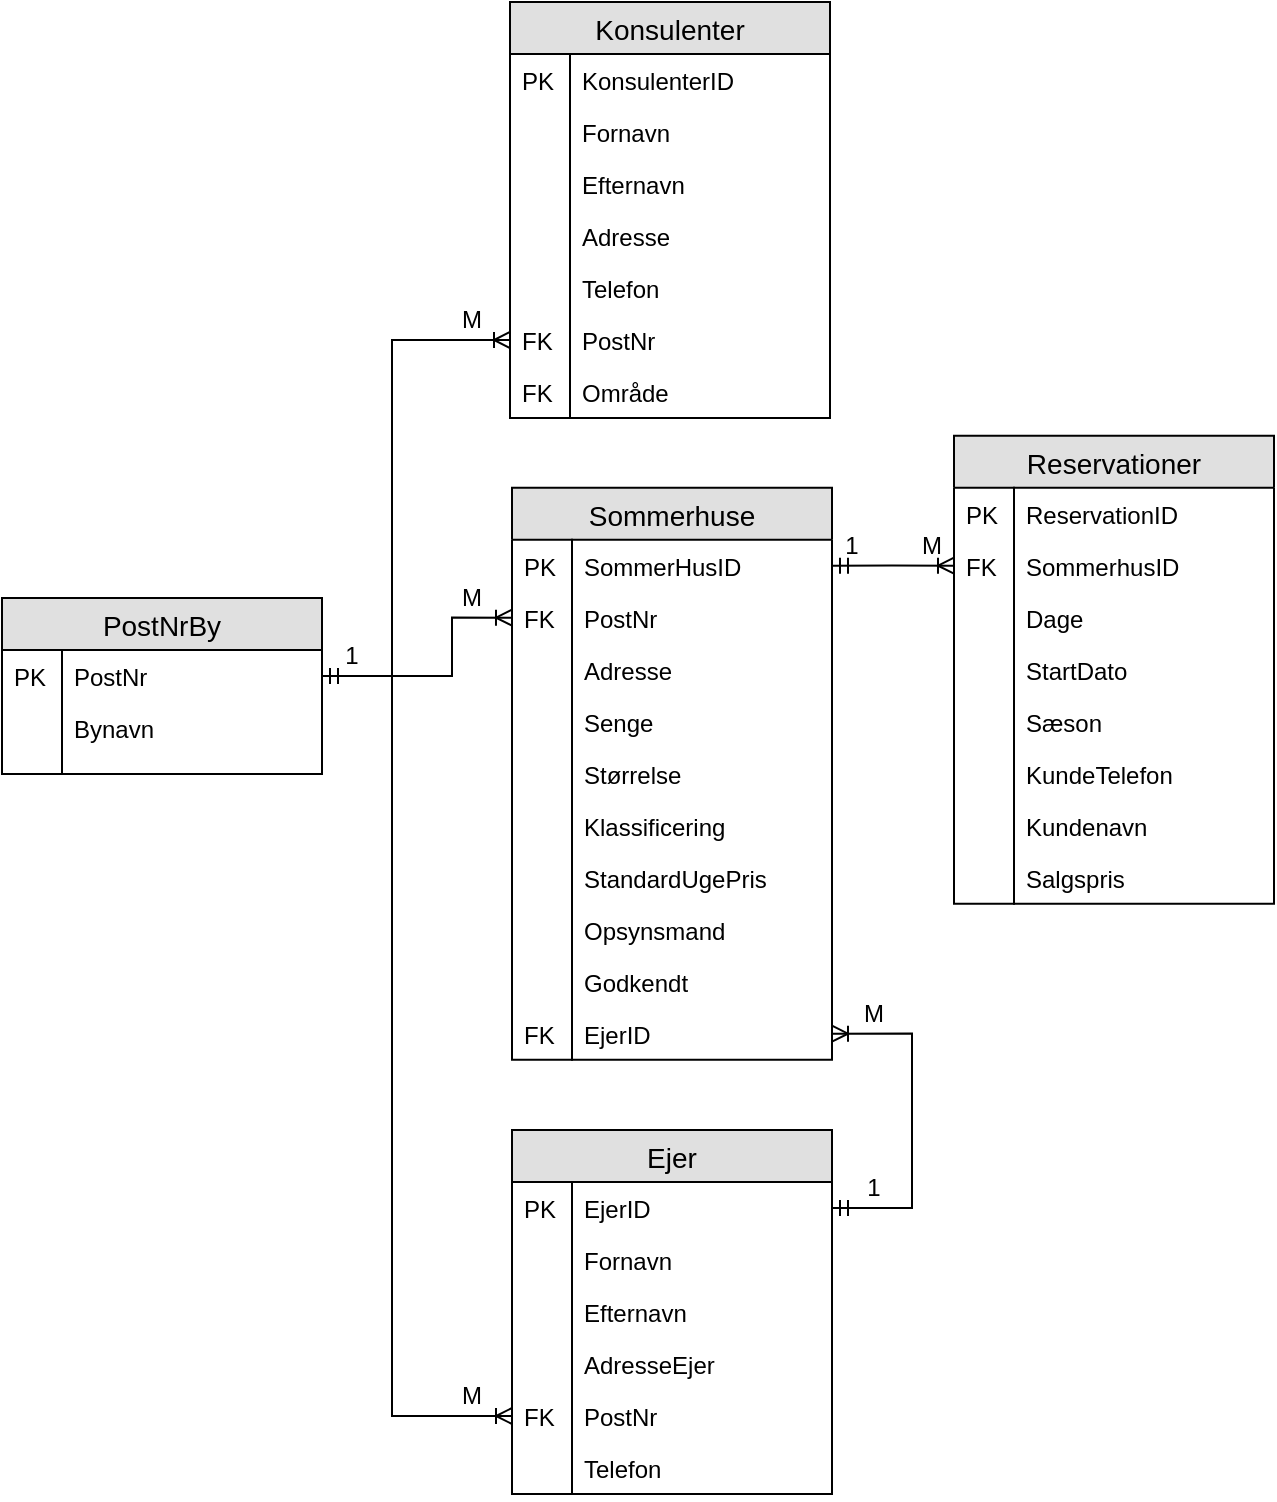 <mxfile version="12.0.0" type="github" pages="1"><diagram id="aWeNRzj_fBBQH-_iJYAg" name="Page-1"><mxGraphModel dx="970" dy="1952" grid="1" gridSize="10" guides="1" tooltips="1" connect="1" arrows="1" fold="1" page="1" pageScale="1" pageWidth="827" pageHeight="1169" math="0" shadow="0"><root><mxCell id="0"/><mxCell id="1" parent="0"/><mxCell id="4VPi1CIGesvPB4sk9wYv-41" value="PostNrBy" style="swimlane;fontStyle=0;childLayout=stackLayout;horizontal=1;startSize=26;fillColor=#e0e0e0;horizontalStack=0;resizeParent=1;resizeParentMax=0;resizeLast=0;collapsible=1;marginBottom=0;swimlaneFillColor=#ffffff;align=center;fontSize=14;" vertex="1" parent="1"><mxGeometry x="965" y="-825" width="160" height="88" as="geometry"><mxRectangle x="1090" y="180" width="70" height="26" as="alternateBounds"/></mxGeometry></mxCell><mxCell id="4VPi1CIGesvPB4sk9wYv-44" value="PostNr" style="shape=partialRectangle;top=0;left=0;right=0;bottom=0;align=left;verticalAlign=top;fillColor=none;spacingLeft=34;spacingRight=4;overflow=hidden;rotatable=0;points=[[0,0.5],[1,0.5]];portConstraint=eastwest;dropTarget=0;fontSize=12;" vertex="1" parent="4VPi1CIGesvPB4sk9wYv-41"><mxGeometry y="26" width="160" height="26" as="geometry"/></mxCell><mxCell id="4VPi1CIGesvPB4sk9wYv-45" value="PK" style="shape=partialRectangle;top=0;left=0;bottom=0;fillColor=none;align=left;verticalAlign=top;spacingLeft=4;spacingRight=4;overflow=hidden;rotatable=0;points=[];portConstraint=eastwest;part=1;fontSize=12;" vertex="1" connectable="0" parent="4VPi1CIGesvPB4sk9wYv-44"><mxGeometry width="30" height="26" as="geometry"/></mxCell><mxCell id="4VPi1CIGesvPB4sk9wYv-46" value="Bynavn" style="shape=partialRectangle;top=0;left=0;right=0;bottom=0;align=left;verticalAlign=top;fillColor=none;spacingLeft=34;spacingRight=4;overflow=hidden;rotatable=0;points=[[0,0.5],[1,0.5]];portConstraint=eastwest;dropTarget=0;fontSize=12;" vertex="1" parent="4VPi1CIGesvPB4sk9wYv-41"><mxGeometry y="52" width="160" height="26" as="geometry"/></mxCell><mxCell id="4VPi1CIGesvPB4sk9wYv-47" value="" style="shape=partialRectangle;top=0;left=0;bottom=0;fillColor=none;align=left;verticalAlign=top;spacingLeft=4;spacingRight=4;overflow=hidden;rotatable=0;points=[];portConstraint=eastwest;part=1;fontSize=12;" vertex="1" connectable="0" parent="4VPi1CIGesvPB4sk9wYv-46"><mxGeometry width="30" height="26" as="geometry"/></mxCell><mxCell id="4VPi1CIGesvPB4sk9wYv-50" value="" style="shape=partialRectangle;top=0;left=0;right=0;bottom=0;align=left;verticalAlign=top;fillColor=none;spacingLeft=34;spacingRight=4;overflow=hidden;rotatable=0;points=[[0,0.5],[1,0.5]];portConstraint=eastwest;dropTarget=0;fontSize=12;" vertex="1" parent="4VPi1CIGesvPB4sk9wYv-41"><mxGeometry y="78" width="160" height="10" as="geometry"/></mxCell><mxCell id="4VPi1CIGesvPB4sk9wYv-51" value="" style="shape=partialRectangle;top=0;left=0;bottom=0;fillColor=none;align=left;verticalAlign=top;spacingLeft=4;spacingRight=4;overflow=hidden;rotatable=0;points=[];portConstraint=eastwest;part=1;fontSize=12;" vertex="1" connectable="0" parent="4VPi1CIGesvPB4sk9wYv-50"><mxGeometry width="30" height="10" as="geometry"/></mxCell><mxCell id="4VPi1CIGesvPB4sk9wYv-52" value="Konsulenter" style="swimlane;fontStyle=0;childLayout=stackLayout;horizontal=1;startSize=26;fillColor=#e0e0e0;horizontalStack=0;resizeParent=1;resizeParentMax=0;resizeLast=0;collapsible=1;marginBottom=0;swimlaneFillColor=#ffffff;align=center;fontSize=14;" vertex="1" parent="1"><mxGeometry x="1219" y="-1123" width="160" height="208" as="geometry"><mxRectangle x="1090" y="180" width="70" height="26" as="alternateBounds"/></mxGeometry></mxCell><mxCell id="4VPi1CIGesvPB4sk9wYv-53" value="KonsulenterID" style="shape=partialRectangle;top=0;left=0;right=0;bottom=0;align=left;verticalAlign=top;fillColor=none;spacingLeft=34;spacingRight=4;overflow=hidden;rotatable=0;points=[[0,0.5],[1,0.5]];portConstraint=eastwest;dropTarget=0;fontSize=12;" vertex="1" parent="4VPi1CIGesvPB4sk9wYv-52"><mxGeometry y="26" width="160" height="26" as="geometry"/></mxCell><mxCell id="4VPi1CIGesvPB4sk9wYv-54" value="PK" style="shape=partialRectangle;top=0;left=0;bottom=0;fillColor=none;align=left;verticalAlign=top;spacingLeft=4;spacingRight=4;overflow=hidden;rotatable=0;points=[];portConstraint=eastwest;part=1;fontSize=12;" vertex="1" connectable="0" parent="4VPi1CIGesvPB4sk9wYv-53"><mxGeometry width="30" height="26" as="geometry"/></mxCell><mxCell id="4VPi1CIGesvPB4sk9wYv-55" value="Fornavn" style="shape=partialRectangle;top=0;left=0;right=0;bottom=0;align=left;verticalAlign=top;fillColor=none;spacingLeft=34;spacingRight=4;overflow=hidden;rotatable=0;points=[[0,0.5],[1,0.5]];portConstraint=eastwest;dropTarget=0;fontSize=12;" vertex="1" parent="4VPi1CIGesvPB4sk9wYv-52"><mxGeometry y="52" width="160" height="26" as="geometry"/></mxCell><mxCell id="4VPi1CIGesvPB4sk9wYv-56" value="" style="shape=partialRectangle;top=0;left=0;bottom=0;fillColor=none;align=left;verticalAlign=top;spacingLeft=4;spacingRight=4;overflow=hidden;rotatable=0;points=[];portConstraint=eastwest;part=1;fontSize=12;" vertex="1" connectable="0" parent="4VPi1CIGesvPB4sk9wYv-55"><mxGeometry width="30" height="26" as="geometry"/></mxCell><mxCell id="4VPi1CIGesvPB4sk9wYv-66" value="Efternavn" style="shape=partialRectangle;top=0;left=0;right=0;bottom=0;align=left;verticalAlign=top;fillColor=none;spacingLeft=34;spacingRight=4;overflow=hidden;rotatable=0;points=[[0,0.5],[1,0.5]];portConstraint=eastwest;dropTarget=0;fontSize=12;" vertex="1" parent="4VPi1CIGesvPB4sk9wYv-52"><mxGeometry y="78" width="160" height="26" as="geometry"/></mxCell><mxCell id="4VPi1CIGesvPB4sk9wYv-67" value="" style="shape=partialRectangle;top=0;left=0;bottom=0;fillColor=none;align=left;verticalAlign=top;spacingLeft=4;spacingRight=4;overflow=hidden;rotatable=0;points=[];portConstraint=eastwest;part=1;fontSize=12;" vertex="1" connectable="0" parent="4VPi1CIGesvPB4sk9wYv-66"><mxGeometry width="30" height="26" as="geometry"/></mxCell><mxCell id="4VPi1CIGesvPB4sk9wYv-68" value="Adresse" style="shape=partialRectangle;top=0;left=0;right=0;bottom=0;align=left;verticalAlign=top;fillColor=none;spacingLeft=34;spacingRight=4;overflow=hidden;rotatable=0;points=[[0,0.5],[1,0.5]];portConstraint=eastwest;dropTarget=0;fontSize=12;" vertex="1" parent="4VPi1CIGesvPB4sk9wYv-52"><mxGeometry y="104" width="160" height="26" as="geometry"/></mxCell><mxCell id="4VPi1CIGesvPB4sk9wYv-69" value="" style="shape=partialRectangle;top=0;left=0;bottom=0;fillColor=none;align=left;verticalAlign=top;spacingLeft=4;spacingRight=4;overflow=hidden;rotatable=0;points=[];portConstraint=eastwest;part=1;fontSize=12;" vertex="1" connectable="0" parent="4VPi1CIGesvPB4sk9wYv-68"><mxGeometry width="30" height="26" as="geometry"/></mxCell><mxCell id="4VPi1CIGesvPB4sk9wYv-70" value="Telefon" style="shape=partialRectangle;top=0;left=0;right=0;bottom=0;align=left;verticalAlign=top;fillColor=none;spacingLeft=34;spacingRight=4;overflow=hidden;rotatable=0;points=[[0,0.5],[1,0.5]];portConstraint=eastwest;dropTarget=0;fontSize=12;" vertex="1" parent="4VPi1CIGesvPB4sk9wYv-52"><mxGeometry y="130" width="160" height="26" as="geometry"/></mxCell><mxCell id="4VPi1CIGesvPB4sk9wYv-71" value="" style="shape=partialRectangle;top=0;left=0;bottom=0;fillColor=none;align=left;verticalAlign=top;spacingLeft=4;spacingRight=4;overflow=hidden;rotatable=0;points=[];portConstraint=eastwest;part=1;fontSize=12;" vertex="1" connectable="0" parent="4VPi1CIGesvPB4sk9wYv-70"><mxGeometry width="30" height="26" as="geometry"/></mxCell><mxCell id="4VPi1CIGesvPB4sk9wYv-72" value="PostNr" style="shape=partialRectangle;top=0;left=0;right=0;bottom=0;align=left;verticalAlign=top;fillColor=none;spacingLeft=34;spacingRight=4;overflow=hidden;rotatable=0;points=[[0,0.5],[1,0.5]];portConstraint=eastwest;dropTarget=0;fontSize=12;" vertex="1" parent="4VPi1CIGesvPB4sk9wYv-52"><mxGeometry y="156" width="160" height="26" as="geometry"/></mxCell><mxCell id="4VPi1CIGesvPB4sk9wYv-73" value="FK" style="shape=partialRectangle;top=0;left=0;bottom=0;fillColor=none;align=left;verticalAlign=top;spacingLeft=4;spacingRight=4;overflow=hidden;rotatable=0;points=[];portConstraint=eastwest;part=1;fontSize=12;" vertex="1" connectable="0" parent="4VPi1CIGesvPB4sk9wYv-72"><mxGeometry width="30" height="26" as="geometry"/></mxCell><mxCell id="4VPi1CIGesvPB4sk9wYv-74" value="Område" style="shape=partialRectangle;top=0;left=0;right=0;bottom=0;align=left;verticalAlign=top;fillColor=none;spacingLeft=34;spacingRight=4;overflow=hidden;rotatable=0;points=[[0,0.5],[1,0.5]];portConstraint=eastwest;dropTarget=0;fontSize=12;" vertex="1" parent="4VPi1CIGesvPB4sk9wYv-52"><mxGeometry y="182" width="160" height="26" as="geometry"/></mxCell><mxCell id="4VPi1CIGesvPB4sk9wYv-75" value="FK" style="shape=partialRectangle;top=0;left=0;bottom=0;fillColor=none;align=left;verticalAlign=top;spacingLeft=4;spacingRight=4;overflow=hidden;rotatable=0;points=[];portConstraint=eastwest;part=1;fontSize=12;" vertex="1" connectable="0" parent="4VPi1CIGesvPB4sk9wYv-74"><mxGeometry width="30" height="26" as="geometry"/></mxCell><mxCell id="4VPi1CIGesvPB4sk9wYv-91" style="edgeStyle=orthogonalEdgeStyle;rounded=0;orthogonalLoop=1;jettySize=auto;html=1;exitX=0;exitY=0.5;exitDx=0;exitDy=0;entryX=1;entryY=0.5;entryDx=0;entryDy=0;endArrow=ERmandOne;endFill=0;startArrow=ERoneToMany;startFill=0;" edge="1" parent="1" source="4VPi1CIGesvPB4sk9wYv-72" target="4VPi1CIGesvPB4sk9wYv-44"><mxGeometry relative="1" as="geometry"><Array as="points"><mxPoint x="1160" y="-954"/><mxPoint x="1160" y="-786"/></Array></mxGeometry></mxCell><mxCell id="4VPi1CIGesvPB4sk9wYv-92" value="Ejer" style="swimlane;fontStyle=0;childLayout=stackLayout;horizontal=1;startSize=26;fillColor=#e0e0e0;horizontalStack=0;resizeParent=1;resizeParentMax=0;resizeLast=0;collapsible=1;marginBottom=0;swimlaneFillColor=#ffffff;align=center;fontSize=14;" vertex="1" parent="1"><mxGeometry x="1220" y="-559" width="160" height="182" as="geometry"><mxRectangle x="1090" y="180" width="70" height="26" as="alternateBounds"/></mxGeometry></mxCell><mxCell id="4VPi1CIGesvPB4sk9wYv-93" value="EjerID" style="shape=partialRectangle;top=0;left=0;right=0;bottom=0;align=left;verticalAlign=top;fillColor=none;spacingLeft=34;spacingRight=4;overflow=hidden;rotatable=0;points=[[0,0.5],[1,0.5]];portConstraint=eastwest;dropTarget=0;fontSize=12;" vertex="1" parent="4VPi1CIGesvPB4sk9wYv-92"><mxGeometry y="26" width="160" height="26" as="geometry"/></mxCell><mxCell id="4VPi1CIGesvPB4sk9wYv-94" value="PK" style="shape=partialRectangle;top=0;left=0;bottom=0;fillColor=none;align=left;verticalAlign=top;spacingLeft=4;spacingRight=4;overflow=hidden;rotatable=0;points=[];portConstraint=eastwest;part=1;fontSize=12;" vertex="1" connectable="0" parent="4VPi1CIGesvPB4sk9wYv-93"><mxGeometry width="30" height="26" as="geometry"/></mxCell><mxCell id="4VPi1CIGesvPB4sk9wYv-95" value="Fornavn" style="shape=partialRectangle;top=0;left=0;right=0;bottom=0;align=left;verticalAlign=top;fillColor=none;spacingLeft=34;spacingRight=4;overflow=hidden;rotatable=0;points=[[0,0.5],[1,0.5]];portConstraint=eastwest;dropTarget=0;fontSize=12;" vertex="1" parent="4VPi1CIGesvPB4sk9wYv-92"><mxGeometry y="52" width="160" height="26" as="geometry"/></mxCell><mxCell id="4VPi1CIGesvPB4sk9wYv-96" value="" style="shape=partialRectangle;top=0;left=0;bottom=0;fillColor=none;align=left;verticalAlign=top;spacingLeft=4;spacingRight=4;overflow=hidden;rotatable=0;points=[];portConstraint=eastwest;part=1;fontSize=12;" vertex="1" connectable="0" parent="4VPi1CIGesvPB4sk9wYv-95"><mxGeometry width="30" height="26" as="geometry"/></mxCell><mxCell id="4VPi1CIGesvPB4sk9wYv-97" value="Efternavn" style="shape=partialRectangle;top=0;left=0;right=0;bottom=0;align=left;verticalAlign=top;fillColor=none;spacingLeft=34;spacingRight=4;overflow=hidden;rotatable=0;points=[[0,0.5],[1,0.5]];portConstraint=eastwest;dropTarget=0;fontSize=12;" vertex="1" parent="4VPi1CIGesvPB4sk9wYv-92"><mxGeometry y="78" width="160" height="26" as="geometry"/></mxCell><mxCell id="4VPi1CIGesvPB4sk9wYv-98" value="" style="shape=partialRectangle;top=0;left=0;bottom=0;fillColor=none;align=left;verticalAlign=top;spacingLeft=4;spacingRight=4;overflow=hidden;rotatable=0;points=[];portConstraint=eastwest;part=1;fontSize=12;" vertex="1" connectable="0" parent="4VPi1CIGesvPB4sk9wYv-97"><mxGeometry width="30" height="26" as="geometry"/></mxCell><mxCell id="4VPi1CIGesvPB4sk9wYv-99" value="AdresseEjer" style="shape=partialRectangle;top=0;left=0;right=0;bottom=0;align=left;verticalAlign=top;fillColor=none;spacingLeft=34;spacingRight=4;overflow=hidden;rotatable=0;points=[[0,0.5],[1,0.5]];portConstraint=eastwest;dropTarget=0;fontSize=12;" vertex="1" parent="4VPi1CIGesvPB4sk9wYv-92"><mxGeometry y="104" width="160" height="26" as="geometry"/></mxCell><mxCell id="4VPi1CIGesvPB4sk9wYv-100" value="" style="shape=partialRectangle;top=0;left=0;bottom=0;fillColor=none;align=left;verticalAlign=top;spacingLeft=4;spacingRight=4;overflow=hidden;rotatable=0;points=[];portConstraint=eastwest;part=1;fontSize=12;" vertex="1" connectable="0" parent="4VPi1CIGesvPB4sk9wYv-99"><mxGeometry width="30" height="26" as="geometry"/></mxCell><mxCell id="4VPi1CIGesvPB4sk9wYv-101" value="PostNr" style="shape=partialRectangle;top=0;left=0;right=0;bottom=0;align=left;verticalAlign=top;fillColor=none;spacingLeft=34;spacingRight=4;overflow=hidden;rotatable=0;points=[[0,0.5],[1,0.5]];portConstraint=eastwest;dropTarget=0;fontSize=12;" vertex="1" parent="4VPi1CIGesvPB4sk9wYv-92"><mxGeometry y="130" width="160" height="26" as="geometry"/></mxCell><mxCell id="4VPi1CIGesvPB4sk9wYv-102" value="FK" style="shape=partialRectangle;top=0;left=0;bottom=0;fillColor=none;align=left;verticalAlign=top;spacingLeft=4;spacingRight=4;overflow=hidden;rotatable=0;points=[];portConstraint=eastwest;part=1;fontSize=12;" vertex="1" connectable="0" parent="4VPi1CIGesvPB4sk9wYv-101"><mxGeometry width="30" height="26" as="geometry"/></mxCell><mxCell id="4VPi1CIGesvPB4sk9wYv-103" value="Telefon" style="shape=partialRectangle;top=0;left=0;right=0;bottom=0;align=left;verticalAlign=top;fillColor=none;spacingLeft=34;spacingRight=4;overflow=hidden;rotatable=0;points=[[0,0.5],[1,0.5]];portConstraint=eastwest;dropTarget=0;fontSize=12;" vertex="1" parent="4VPi1CIGesvPB4sk9wYv-92"><mxGeometry y="156" width="160" height="26" as="geometry"/></mxCell><mxCell id="4VPi1CIGesvPB4sk9wYv-104" value="" style="shape=partialRectangle;top=0;left=0;bottom=0;fillColor=none;align=left;verticalAlign=top;spacingLeft=4;spacingRight=4;overflow=hidden;rotatable=0;points=[];portConstraint=eastwest;part=1;fontSize=12;" vertex="1" connectable="0" parent="4VPi1CIGesvPB4sk9wYv-103"><mxGeometry width="30" height="26" as="geometry"/></mxCell><mxCell id="4VPi1CIGesvPB4sk9wYv-107" style="edgeStyle=orthogonalEdgeStyle;rounded=0;orthogonalLoop=1;jettySize=auto;html=1;exitX=0;exitY=0.5;exitDx=0;exitDy=0;entryX=1;entryY=0.5;entryDx=0;entryDy=0;endArrow=ERmandOne;endFill=0;startArrow=ERoneToMany;startFill=0;" edge="1" parent="1" source="4VPi1CIGesvPB4sk9wYv-101" target="4VPi1CIGesvPB4sk9wYv-44"><mxGeometry relative="1" as="geometry"><mxPoint x="1203.429" y="-833" as="sourcePoint"/><mxPoint x="1039.143" y="-921.571" as="targetPoint"/><Array as="points"><mxPoint x="1160" y="-416"/><mxPoint x="1160" y="-786"/></Array></mxGeometry></mxCell><mxCell id="4VPi1CIGesvPB4sk9wYv-110" value="Sommerhuse" style="swimlane;fontStyle=0;childLayout=stackLayout;horizontal=1;startSize=26;fillColor=#e0e0e0;horizontalStack=0;resizeParent=1;resizeParentMax=0;resizeLast=0;collapsible=1;marginBottom=0;swimlaneFillColor=#ffffff;align=center;fontSize=14;" vertex="1" parent="1"><mxGeometry x="1220" y="-880.167" width="160" height="286" as="geometry"><mxRectangle x="1090" y="180" width="70" height="26" as="alternateBounds"/></mxGeometry></mxCell><mxCell id="4VPi1CIGesvPB4sk9wYv-111" value="SommerHusID" style="shape=partialRectangle;top=0;left=0;right=0;bottom=0;align=left;verticalAlign=top;fillColor=none;spacingLeft=34;spacingRight=4;overflow=hidden;rotatable=0;points=[[0,0.5],[1,0.5]];portConstraint=eastwest;dropTarget=0;fontSize=12;" vertex="1" parent="4VPi1CIGesvPB4sk9wYv-110"><mxGeometry y="26" width="160" height="26" as="geometry"/></mxCell><mxCell id="4VPi1CIGesvPB4sk9wYv-112" value="PK" style="shape=partialRectangle;top=0;left=0;bottom=0;fillColor=none;align=left;verticalAlign=top;spacingLeft=4;spacingRight=4;overflow=hidden;rotatable=0;points=[];portConstraint=eastwest;part=1;fontSize=12;" vertex="1" connectable="0" parent="4VPi1CIGesvPB4sk9wYv-111"><mxGeometry width="30" height="26" as="geometry"/></mxCell><mxCell id="4VPi1CIGesvPB4sk9wYv-113" value="PostNr" style="shape=partialRectangle;top=0;left=0;right=0;bottom=0;align=left;verticalAlign=top;fillColor=none;spacingLeft=34;spacingRight=4;overflow=hidden;rotatable=0;points=[[0,0.5],[1,0.5]];portConstraint=eastwest;dropTarget=0;fontSize=12;" vertex="1" parent="4VPi1CIGesvPB4sk9wYv-110"><mxGeometry y="52" width="160" height="26" as="geometry"/></mxCell><mxCell id="4VPi1CIGesvPB4sk9wYv-114" value="FK" style="shape=partialRectangle;top=0;left=0;bottom=0;fillColor=none;align=left;verticalAlign=top;spacingLeft=4;spacingRight=4;overflow=hidden;rotatable=0;points=[];portConstraint=eastwest;part=1;fontSize=12;" vertex="1" connectable="0" parent="4VPi1CIGesvPB4sk9wYv-113"><mxGeometry width="30" height="26" as="geometry"/></mxCell><mxCell id="4VPi1CIGesvPB4sk9wYv-115" value="Adresse" style="shape=partialRectangle;top=0;left=0;right=0;bottom=0;align=left;verticalAlign=top;fillColor=none;spacingLeft=34;spacingRight=4;overflow=hidden;rotatable=0;points=[[0,0.5],[1,0.5]];portConstraint=eastwest;dropTarget=0;fontSize=12;" vertex="1" parent="4VPi1CIGesvPB4sk9wYv-110"><mxGeometry y="78" width="160" height="26" as="geometry"/></mxCell><mxCell id="4VPi1CIGesvPB4sk9wYv-116" value="" style="shape=partialRectangle;top=0;left=0;bottom=0;fillColor=none;align=left;verticalAlign=top;spacingLeft=4;spacingRight=4;overflow=hidden;rotatable=0;points=[];portConstraint=eastwest;part=1;fontSize=12;" vertex="1" connectable="0" parent="4VPi1CIGesvPB4sk9wYv-115"><mxGeometry width="30" height="26" as="geometry"/></mxCell><mxCell id="4VPi1CIGesvPB4sk9wYv-117" value="Senge" style="shape=partialRectangle;top=0;left=0;right=0;bottom=0;align=left;verticalAlign=top;fillColor=none;spacingLeft=34;spacingRight=4;overflow=hidden;rotatable=0;points=[[0,0.5],[1,0.5]];portConstraint=eastwest;dropTarget=0;fontSize=12;" vertex="1" parent="4VPi1CIGesvPB4sk9wYv-110"><mxGeometry y="104" width="160" height="26" as="geometry"/></mxCell><mxCell id="4VPi1CIGesvPB4sk9wYv-118" value="" style="shape=partialRectangle;top=0;left=0;bottom=0;fillColor=none;align=left;verticalAlign=top;spacingLeft=4;spacingRight=4;overflow=hidden;rotatable=0;points=[];portConstraint=eastwest;part=1;fontSize=12;" vertex="1" connectable="0" parent="4VPi1CIGesvPB4sk9wYv-117"><mxGeometry width="30" height="26" as="geometry"/></mxCell><mxCell id="4VPi1CIGesvPB4sk9wYv-119" value="Størrelse" style="shape=partialRectangle;top=0;left=0;right=0;bottom=0;align=left;verticalAlign=top;fillColor=none;spacingLeft=34;spacingRight=4;overflow=hidden;rotatable=0;points=[[0,0.5],[1,0.5]];portConstraint=eastwest;dropTarget=0;fontSize=12;" vertex="1" parent="4VPi1CIGesvPB4sk9wYv-110"><mxGeometry y="130" width="160" height="26" as="geometry"/></mxCell><mxCell id="4VPi1CIGesvPB4sk9wYv-120" value="" style="shape=partialRectangle;top=0;left=0;bottom=0;fillColor=none;align=left;verticalAlign=top;spacingLeft=4;spacingRight=4;overflow=hidden;rotatable=0;points=[];portConstraint=eastwest;part=1;fontSize=12;" vertex="1" connectable="0" parent="4VPi1CIGesvPB4sk9wYv-119"><mxGeometry width="30" height="26" as="geometry"/></mxCell><mxCell id="4VPi1CIGesvPB4sk9wYv-121" value="Klassificering" style="shape=partialRectangle;top=0;left=0;right=0;bottom=0;align=left;verticalAlign=top;fillColor=none;spacingLeft=34;spacingRight=4;overflow=hidden;rotatable=0;points=[[0,0.5],[1,0.5]];portConstraint=eastwest;dropTarget=0;fontSize=12;" vertex="1" parent="4VPi1CIGesvPB4sk9wYv-110"><mxGeometry y="156" width="160" height="26" as="geometry"/></mxCell><mxCell id="4VPi1CIGesvPB4sk9wYv-122" value="" style="shape=partialRectangle;top=0;left=0;bottom=0;fillColor=none;align=left;verticalAlign=top;spacingLeft=4;spacingRight=4;overflow=hidden;rotatable=0;points=[];portConstraint=eastwest;part=1;fontSize=12;" vertex="1" connectable="0" parent="4VPi1CIGesvPB4sk9wYv-121"><mxGeometry width="30" height="26" as="geometry"/></mxCell><mxCell id="4VPi1CIGesvPB4sk9wYv-123" value="StandardUgePris" style="shape=partialRectangle;top=0;left=0;right=0;bottom=0;align=left;verticalAlign=top;fillColor=none;spacingLeft=34;spacingRight=4;overflow=hidden;rotatable=0;points=[[0,0.5],[1,0.5]];portConstraint=eastwest;dropTarget=0;fontSize=12;" vertex="1" parent="4VPi1CIGesvPB4sk9wYv-110"><mxGeometry y="182" width="160" height="26" as="geometry"/></mxCell><mxCell id="4VPi1CIGesvPB4sk9wYv-124" value="" style="shape=partialRectangle;top=0;left=0;bottom=0;fillColor=none;align=left;verticalAlign=top;spacingLeft=4;spacingRight=4;overflow=hidden;rotatable=0;points=[];portConstraint=eastwest;part=1;fontSize=12;" vertex="1" connectable="0" parent="4VPi1CIGesvPB4sk9wYv-123"><mxGeometry width="30" height="26" as="geometry"/></mxCell><mxCell id="4VPi1CIGesvPB4sk9wYv-130" value="Opsynsmand" style="shape=partialRectangle;top=0;left=0;right=0;bottom=0;align=left;verticalAlign=top;fillColor=none;spacingLeft=34;spacingRight=4;overflow=hidden;rotatable=0;points=[[0,0.5],[1,0.5]];portConstraint=eastwest;dropTarget=0;fontSize=12;" vertex="1" parent="4VPi1CIGesvPB4sk9wYv-110"><mxGeometry y="208" width="160" height="26" as="geometry"/></mxCell><mxCell id="4VPi1CIGesvPB4sk9wYv-131" value="" style="shape=partialRectangle;top=0;left=0;bottom=0;fillColor=none;align=left;verticalAlign=top;spacingLeft=4;spacingRight=4;overflow=hidden;rotatable=0;points=[];portConstraint=eastwest;part=1;fontSize=12;" vertex="1" connectable="0" parent="4VPi1CIGesvPB4sk9wYv-130"><mxGeometry width="30" height="26" as="geometry"/></mxCell><mxCell id="4VPi1CIGesvPB4sk9wYv-134" value="Godkendt" style="shape=partialRectangle;top=0;left=0;right=0;bottom=0;align=left;verticalAlign=top;fillColor=none;spacingLeft=34;spacingRight=4;overflow=hidden;rotatable=0;points=[[0,0.5],[1,0.5]];portConstraint=eastwest;dropTarget=0;fontSize=12;" vertex="1" parent="4VPi1CIGesvPB4sk9wYv-110"><mxGeometry y="234" width="160" height="26" as="geometry"/></mxCell><mxCell id="4VPi1CIGesvPB4sk9wYv-135" value="" style="shape=partialRectangle;top=0;left=0;bottom=0;fillColor=none;align=left;verticalAlign=top;spacingLeft=4;spacingRight=4;overflow=hidden;rotatable=0;points=[];portConstraint=eastwest;part=1;fontSize=12;" vertex="1" connectable="0" parent="4VPi1CIGesvPB4sk9wYv-134"><mxGeometry width="30" height="26" as="geometry"/></mxCell><mxCell id="4VPi1CIGesvPB4sk9wYv-136" value="EjerID" style="shape=partialRectangle;top=0;left=0;right=0;bottom=0;align=left;verticalAlign=top;fillColor=none;spacingLeft=34;spacingRight=4;overflow=hidden;rotatable=0;points=[[0,0.5],[1,0.5]];portConstraint=eastwest;dropTarget=0;fontSize=12;" vertex="1" parent="4VPi1CIGesvPB4sk9wYv-110"><mxGeometry y="260" width="160" height="26" as="geometry"/></mxCell><mxCell id="4VPi1CIGesvPB4sk9wYv-137" value="FK" style="shape=partialRectangle;top=0;left=0;bottom=0;fillColor=none;align=left;verticalAlign=top;spacingLeft=4;spacingRight=4;overflow=hidden;rotatable=0;points=[];portConstraint=eastwest;part=1;fontSize=12;" vertex="1" connectable="0" parent="4VPi1CIGesvPB4sk9wYv-136"><mxGeometry width="30" height="26" as="geometry"/></mxCell><mxCell id="4VPi1CIGesvPB4sk9wYv-125" style="edgeStyle=orthogonalEdgeStyle;rounded=0;orthogonalLoop=1;jettySize=auto;html=1;exitX=0;exitY=0.5;exitDx=0;exitDy=0;entryX=1;entryY=0.5;entryDx=0;entryDy=0;endArrow=ERmandOne;endFill=0;startArrow=ERoneToMany;startFill=0;" edge="1" parent="1" source="4VPi1CIGesvPB4sk9wYv-113" target="4VPi1CIGesvPB4sk9wYv-44"><mxGeometry relative="1" as="geometry"><mxPoint x="1179.412" y="-648.324" as="sourcePoint"/><mxPoint x="1019.412" y="-911.853" as="targetPoint"/><Array as="points"><mxPoint x="1190" y="-815"/><mxPoint x="1190" y="-786"/></Array></mxGeometry></mxCell><mxCell id="4VPi1CIGesvPB4sk9wYv-141" style="edgeStyle=orthogonalEdgeStyle;rounded=0;orthogonalLoop=1;jettySize=auto;html=1;exitX=1;exitY=0.5;exitDx=0;exitDy=0;entryX=1;entryY=0.5;entryDx=0;entryDy=0;endArrow=ERmandOne;endFill=0;startArrow=ERoneToMany;startFill=0;" edge="1" parent="1" source="4VPi1CIGesvPB4sk9wYv-136" target="4VPi1CIGesvPB4sk9wYv-93"><mxGeometry relative="1" as="geometry"><mxPoint x="1593.167" y="-606" as="sourcePoint"/><mxPoint x="1433.167" y="-1006" as="targetPoint"/><Array as="points"><mxPoint x="1420" y="-607"/><mxPoint x="1420" y="-520"/></Array></mxGeometry></mxCell><mxCell id="4VPi1CIGesvPB4sk9wYv-144" value="Reservationer" style="swimlane;fontStyle=0;childLayout=stackLayout;horizontal=1;startSize=26;fillColor=#e0e0e0;horizontalStack=0;resizeParent=1;resizeParentMax=0;resizeLast=0;collapsible=1;marginBottom=0;swimlaneFillColor=#ffffff;align=center;fontSize=14;" vertex="1" parent="1"><mxGeometry x="1441" y="-906.167" width="160" height="234" as="geometry"><mxRectangle x="1090" y="180" width="70" height="26" as="alternateBounds"/></mxGeometry></mxCell><mxCell id="4VPi1CIGesvPB4sk9wYv-145" value="ReservationID" style="shape=partialRectangle;top=0;left=0;right=0;bottom=0;align=left;verticalAlign=top;fillColor=none;spacingLeft=34;spacingRight=4;overflow=hidden;rotatable=0;points=[[0,0.5],[1,0.5]];portConstraint=eastwest;dropTarget=0;fontSize=12;" vertex="1" parent="4VPi1CIGesvPB4sk9wYv-144"><mxGeometry y="26" width="160" height="26" as="geometry"/></mxCell><mxCell id="4VPi1CIGesvPB4sk9wYv-146" value="PK" style="shape=partialRectangle;top=0;left=0;bottom=0;fillColor=none;align=left;verticalAlign=top;spacingLeft=4;spacingRight=4;overflow=hidden;rotatable=0;points=[];portConstraint=eastwest;part=1;fontSize=12;" vertex="1" connectable="0" parent="4VPi1CIGesvPB4sk9wYv-145"><mxGeometry width="30" height="26" as="geometry"/></mxCell><mxCell id="4VPi1CIGesvPB4sk9wYv-147" value="SommerhusID" style="shape=partialRectangle;top=0;left=0;right=0;bottom=0;align=left;verticalAlign=top;fillColor=none;spacingLeft=34;spacingRight=4;overflow=hidden;rotatable=0;points=[[0,0.5],[1,0.5]];portConstraint=eastwest;dropTarget=0;fontSize=12;" vertex="1" parent="4VPi1CIGesvPB4sk9wYv-144"><mxGeometry y="52" width="160" height="26" as="geometry"/></mxCell><mxCell id="4VPi1CIGesvPB4sk9wYv-148" value="FK" style="shape=partialRectangle;top=0;left=0;bottom=0;fillColor=none;align=left;verticalAlign=top;spacingLeft=4;spacingRight=4;overflow=hidden;rotatable=0;points=[];portConstraint=eastwest;part=1;fontSize=12;" vertex="1" connectable="0" parent="4VPi1CIGesvPB4sk9wYv-147"><mxGeometry width="30" height="26" as="geometry"/></mxCell><mxCell id="4VPi1CIGesvPB4sk9wYv-149" value="Dage" style="shape=partialRectangle;top=0;left=0;right=0;bottom=0;align=left;verticalAlign=top;fillColor=none;spacingLeft=34;spacingRight=4;overflow=hidden;rotatable=0;points=[[0,0.5],[1,0.5]];portConstraint=eastwest;dropTarget=0;fontSize=12;" vertex="1" parent="4VPi1CIGesvPB4sk9wYv-144"><mxGeometry y="78" width="160" height="26" as="geometry"/></mxCell><mxCell id="4VPi1CIGesvPB4sk9wYv-150" value="" style="shape=partialRectangle;top=0;left=0;bottom=0;fillColor=none;align=left;verticalAlign=top;spacingLeft=4;spacingRight=4;overflow=hidden;rotatable=0;points=[];portConstraint=eastwest;part=1;fontSize=12;" vertex="1" connectable="0" parent="4VPi1CIGesvPB4sk9wYv-149"><mxGeometry width="30" height="26" as="geometry"/></mxCell><mxCell id="4VPi1CIGesvPB4sk9wYv-151" value="StartDato" style="shape=partialRectangle;top=0;left=0;right=0;bottom=0;align=left;verticalAlign=top;fillColor=none;spacingLeft=34;spacingRight=4;overflow=hidden;rotatable=0;points=[[0,0.5],[1,0.5]];portConstraint=eastwest;dropTarget=0;fontSize=12;" vertex="1" parent="4VPi1CIGesvPB4sk9wYv-144"><mxGeometry y="104" width="160" height="26" as="geometry"/></mxCell><mxCell id="4VPi1CIGesvPB4sk9wYv-152" value="" style="shape=partialRectangle;top=0;left=0;bottom=0;fillColor=none;align=left;verticalAlign=top;spacingLeft=4;spacingRight=4;overflow=hidden;rotatable=0;points=[];portConstraint=eastwest;part=1;fontSize=12;" vertex="1" connectable="0" parent="4VPi1CIGesvPB4sk9wYv-151"><mxGeometry width="30" height="26" as="geometry"/></mxCell><mxCell id="4VPi1CIGesvPB4sk9wYv-153" value="Sæson" style="shape=partialRectangle;top=0;left=0;right=0;bottom=0;align=left;verticalAlign=top;fillColor=none;spacingLeft=34;spacingRight=4;overflow=hidden;rotatable=0;points=[[0,0.5],[1,0.5]];portConstraint=eastwest;dropTarget=0;fontSize=12;" vertex="1" parent="4VPi1CIGesvPB4sk9wYv-144"><mxGeometry y="130" width="160" height="26" as="geometry"/></mxCell><mxCell id="4VPi1CIGesvPB4sk9wYv-154" value="" style="shape=partialRectangle;top=0;left=0;bottom=0;fillColor=none;align=left;verticalAlign=top;spacingLeft=4;spacingRight=4;overflow=hidden;rotatable=0;points=[];portConstraint=eastwest;part=1;fontSize=12;" vertex="1" connectable="0" parent="4VPi1CIGesvPB4sk9wYv-153"><mxGeometry width="30" height="26" as="geometry"/></mxCell><mxCell id="4VPi1CIGesvPB4sk9wYv-155" value="KundeTelefon" style="shape=partialRectangle;top=0;left=0;right=0;bottom=0;align=left;verticalAlign=top;fillColor=none;spacingLeft=34;spacingRight=4;overflow=hidden;rotatable=0;points=[[0,0.5],[1,0.5]];portConstraint=eastwest;dropTarget=0;fontSize=12;" vertex="1" parent="4VPi1CIGesvPB4sk9wYv-144"><mxGeometry y="156" width="160" height="26" as="geometry"/></mxCell><mxCell id="4VPi1CIGesvPB4sk9wYv-156" value="" style="shape=partialRectangle;top=0;left=0;bottom=0;fillColor=none;align=left;verticalAlign=top;spacingLeft=4;spacingRight=4;overflow=hidden;rotatable=0;points=[];portConstraint=eastwest;part=1;fontSize=12;" vertex="1" connectable="0" parent="4VPi1CIGesvPB4sk9wYv-155"><mxGeometry width="30" height="26" as="geometry"/></mxCell><mxCell id="4VPi1CIGesvPB4sk9wYv-157" value="Kundenavn" style="shape=partialRectangle;top=0;left=0;right=0;bottom=0;align=left;verticalAlign=top;fillColor=none;spacingLeft=34;spacingRight=4;overflow=hidden;rotatable=0;points=[[0,0.5],[1,0.5]];portConstraint=eastwest;dropTarget=0;fontSize=12;" vertex="1" parent="4VPi1CIGesvPB4sk9wYv-144"><mxGeometry y="182" width="160" height="26" as="geometry"/></mxCell><mxCell id="4VPi1CIGesvPB4sk9wYv-158" value="" style="shape=partialRectangle;top=0;left=0;bottom=0;fillColor=none;align=left;verticalAlign=top;spacingLeft=4;spacingRight=4;overflow=hidden;rotatable=0;points=[];portConstraint=eastwest;part=1;fontSize=12;" vertex="1" connectable="0" parent="4VPi1CIGesvPB4sk9wYv-157"><mxGeometry width="30" height="26" as="geometry"/></mxCell><mxCell id="4VPi1CIGesvPB4sk9wYv-159" value="Salgspris" style="shape=partialRectangle;top=0;left=0;right=0;bottom=0;align=left;verticalAlign=top;fillColor=none;spacingLeft=34;spacingRight=4;overflow=hidden;rotatable=0;points=[[0,0.5],[1,0.5]];portConstraint=eastwest;dropTarget=0;fontSize=12;" vertex="1" parent="4VPi1CIGesvPB4sk9wYv-144"><mxGeometry y="208" width="160" height="26" as="geometry"/></mxCell><mxCell id="4VPi1CIGesvPB4sk9wYv-160" value="" style="shape=partialRectangle;top=0;left=0;bottom=0;fillColor=none;align=left;verticalAlign=top;spacingLeft=4;spacingRight=4;overflow=hidden;rotatable=0;points=[];portConstraint=eastwest;part=1;fontSize=12;" vertex="1" connectable="0" parent="4VPi1CIGesvPB4sk9wYv-159"><mxGeometry width="30" height="26" as="geometry"/></mxCell><mxCell id="4VPi1CIGesvPB4sk9wYv-165" style="edgeStyle=orthogonalEdgeStyle;rounded=0;orthogonalLoop=1;jettySize=auto;html=1;exitX=0;exitY=0.5;exitDx=0;exitDy=0;entryX=1;entryY=0.5;entryDx=0;entryDy=0;endArrow=ERmandOne;endFill=0;startArrow=ERoneToMany;startFill=0;" edge="1" parent="1" source="4VPi1CIGesvPB4sk9wYv-147" target="4VPi1CIGesvPB4sk9wYv-111"><mxGeometry relative="1" as="geometry"><mxPoint x="1509.929" y="-227.643" as="sourcePoint"/><mxPoint x="1509.929" y="-676.214" as="targetPoint"/><Array as="points"><mxPoint x="1410" y="-841"/><mxPoint x="1410" y="-841"/></Array></mxGeometry></mxCell><mxCell id="4VPi1CIGesvPB4sk9wYv-166" value="1" style="text;html=1;strokeColor=none;fillColor=none;align=center;verticalAlign=middle;whiteSpace=wrap;rounded=0;" vertex="1" parent="1"><mxGeometry x="1130" y="-806" width="20" height="20" as="geometry"/></mxCell><mxCell id="4VPi1CIGesvPB4sk9wYv-167" value="M" style="text;html=1;strokeColor=none;fillColor=none;align=center;verticalAlign=middle;whiteSpace=wrap;rounded=0;" vertex="1" parent="1"><mxGeometry x="1190" y="-436" width="20" height="20" as="geometry"/></mxCell><mxCell id="4VPi1CIGesvPB4sk9wYv-168" value="M" style="text;html=1;strokeColor=none;fillColor=none;align=center;verticalAlign=middle;whiteSpace=wrap;rounded=0;" vertex="1" parent="1"><mxGeometry x="1190" y="-974" width="20" height="20" as="geometry"/></mxCell><mxCell id="4VPi1CIGesvPB4sk9wYv-169" value="M" style="text;html=1;strokeColor=none;fillColor=none;align=center;verticalAlign=middle;whiteSpace=wrap;rounded=0;" vertex="1" parent="1"><mxGeometry x="1190" y="-835" width="20" height="20" as="geometry"/></mxCell><mxCell id="4VPi1CIGesvPB4sk9wYv-170" value="M" style="text;html=1;strokeColor=none;fillColor=none;align=center;verticalAlign=middle;whiteSpace=wrap;rounded=0;" vertex="1" parent="1"><mxGeometry x="1420" y="-861" width="20" height="20" as="geometry"/></mxCell><mxCell id="4VPi1CIGesvPB4sk9wYv-171" value="M" style="text;html=1;strokeColor=none;fillColor=none;align=center;verticalAlign=middle;whiteSpace=wrap;rounded=0;" vertex="1" parent="1"><mxGeometry x="1391" y="-627" width="20" height="20" as="geometry"/></mxCell><mxCell id="4VPi1CIGesvPB4sk9wYv-172" value="1" style="text;html=1;strokeColor=none;fillColor=none;align=center;verticalAlign=middle;whiteSpace=wrap;rounded=0;" vertex="1" parent="1"><mxGeometry x="1380" y="-861" width="20" height="20" as="geometry"/></mxCell><mxCell id="4VPi1CIGesvPB4sk9wYv-173" value="1" style="text;html=1;strokeColor=none;fillColor=none;align=center;verticalAlign=middle;whiteSpace=wrap;rounded=0;" vertex="1" parent="1"><mxGeometry x="1391" y="-540" width="20" height="20" as="geometry"/></mxCell></root></mxGraphModel></diagram></mxfile>